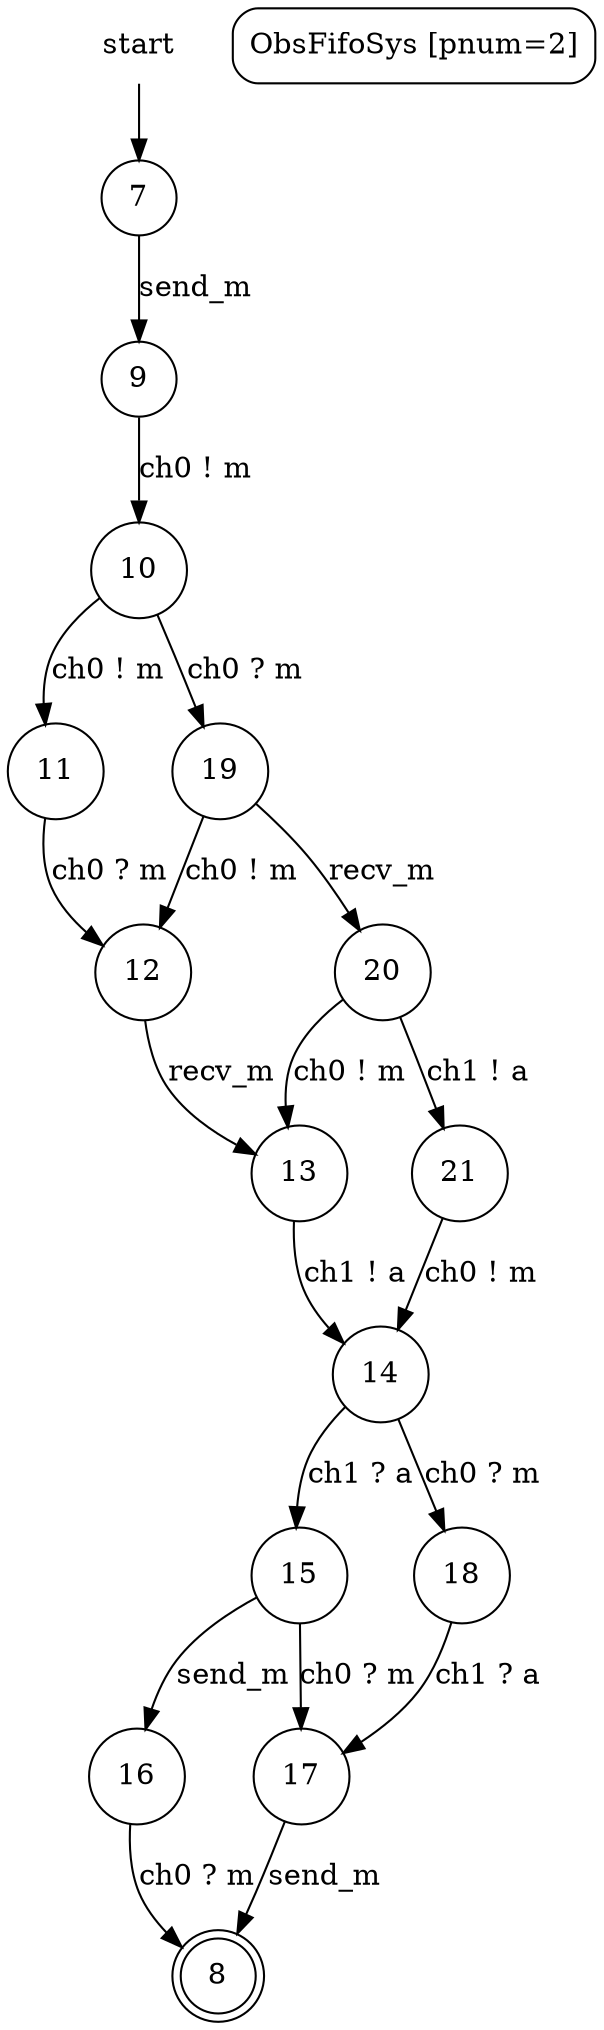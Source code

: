 digraph {
  0 [label="9",shape=circle];
  1 [label="10",shape=circle];
  2 [label="11",shape=circle];
  3 [label="12",shape=circle];
  4 [label="13",shape=circle];
  5 [label="14",shape=circle];
  6 [label="15",shape=circle];
  7 [label="16",shape=circle];
  8 [label="8",shape=circle,shape=doublecircle];
  9 [label="17",shape=circle];
  10 [label="18",shape=circle];
  11 [label="19",shape=circle];
  12 [label="20",shape=circle];
  13 [label="21",shape=circle];
  14 [label="7",shape=circle];
  start_0 [label="start",shape=plaintext];
  start_0->14;
title_node [label="ObsFifoSys [pnum=2]",shape=box, style=rounded];0->1 [label="ch0 ! m",];
1->2 [label="ch0 ! m",];
1->11 [label="ch0 ? m",];
2->3 [label="ch0 ? m",];
3->4 [label="recv_m",];
4->5 [label="ch1 ! a",];
5->6 [label="ch1 ? a",];
5->10 [label="ch0 ? m",];
6->7 [label="send_m",];
6->9 [label="ch0 ? m",];
7->8 [label="ch0 ? m",];
9->8 [label="send_m",];
10->9 [label="ch1 ? a",];
11->3 [label="ch0 ! m",];
11->12 [label="recv_m",];
12->4 [label="ch0 ! m",];
12->13 [label="ch1 ! a",];
13->5 [label="ch0 ! m",];
14->0 [label="send_m",];
} // digraph {

